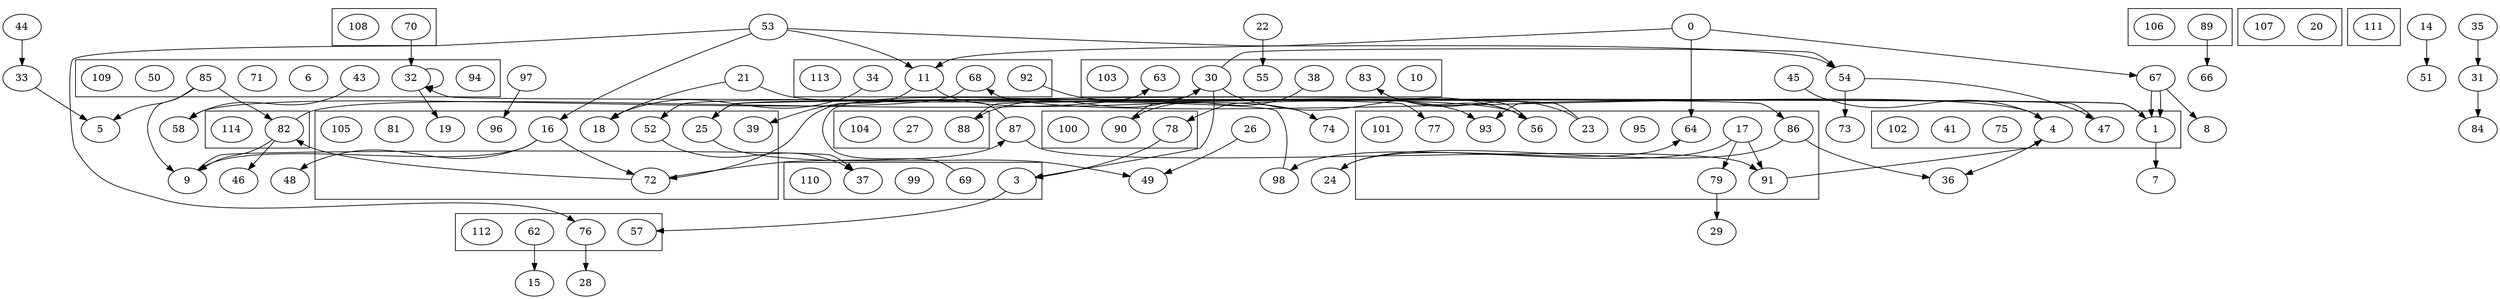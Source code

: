 digraph G {
subgraph cluster_0 {
78
90
100
}
subgraph cluster_1 {
64
86
23
95
95
93
77
91
78
56
17
79
101
}
subgraph cluster_2 {
47
1
4
75
41
102
}
subgraph cluster_3 {
10
86
63
83
55
47
38
30
55
103
}
subgraph cluster_4 {
88
27
56
55
38
64
104
}
subgraph cluster_5 {
55
52
96
88
72
25
39
16
18
25
19
81
105
}
subgraph cluster_6 {
89
72
106
}
subgraph cluster_7 {
20
107
}
subgraph cluster_8 {
25
70
79
108
}
subgraph cluster_9 {
93
16
94
32
43
6
52
71
85
50
17
109
}
subgraph cluster_10 {
37
63
3
99
55
69
55
91
71
20
86
110
}
subgraph cluster_11 {
43
90
94
25
111
}
subgraph cluster_12 {
57
64
4
75
62
99
57
76
99
50
112
}
subgraph cluster_13 {
30
76
92
68
34
11
25
95
88
57
78
1
113
}
subgraph cluster_14 {
77
82
114
}
67->8
0->11
97->96
91->4
83->56
82->9
45->4
9->37
4->36
1->25
0->67
88->1
21->18
30->88
47->93
25->77
14->51
16->48
26->49
24->64
76->28
87->91
70->32
67->1
30->54
56->39
11->74
62->15
23->78
30->56
69->30
82->63
87->52
92->93
68->58
16->9
53->16
43->58
53->76
89->66
16->72
78->3
52->37
17->91
35->31
17->79
82->46
98->32
31->84
44->33
79->29
3->57
1->7
72->82
86->36
11->72
34->18
86->24
85->82
25->49
85->5
0->64
32->19
32->32
17->98
21->56
30->3
90->86
33->5
38->90
54->47
22->55
85->9
53->54
53->11
67->1
4->68
23->83
54->73
72->87
}
